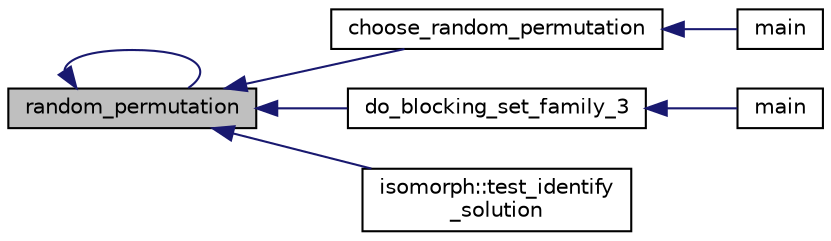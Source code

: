 digraph "random_permutation"
{
  edge [fontname="Helvetica",fontsize="10",labelfontname="Helvetica",labelfontsize="10"];
  node [fontname="Helvetica",fontsize="10",shape=record];
  rankdir="LR";
  Node3505 [label="random_permutation",height=0.2,width=0.4,color="black", fillcolor="grey75", style="filled", fontcolor="black"];
  Node3505 -> Node3506 [dir="back",color="midnightblue",fontsize="10",style="solid",fontname="Helvetica"];
  Node3506 [label="choose_random_permutation",height=0.2,width=0.4,color="black", fillcolor="white", style="filled",URL="$df/dfe/random__permutation_8_c.html#a56206e0f18434959b051001c6b4cc726"];
  Node3506 -> Node3507 [dir="back",color="midnightblue",fontsize="10",style="solid",fontname="Helvetica"];
  Node3507 [label="main",height=0.2,width=0.4,color="black", fillcolor="white", style="filled",URL="$df/dfe/random__permutation_8_c.html#a3c04138a5bfe5d72780bb7e82a18e627"];
  Node3505 -> Node3505 [dir="back",color="midnightblue",fontsize="10",style="solid",fontname="Helvetica"];
  Node3505 -> Node3508 [dir="back",color="midnightblue",fontsize="10",style="solid",fontname="Helvetica"];
  Node3508 [label="do_blocking_set_family_3",height=0.2,width=0.4,color="black", fillcolor="white", style="filled",URL="$d4/d67/geometry_8h.html#ae952cf1470f33232439be751e56a07b3"];
  Node3508 -> Node3509 [dir="back",color="midnightblue",fontsize="10",style="solid",fontname="Helvetica"];
  Node3509 [label="main",height=0.2,width=0.4,color="black", fillcolor="white", style="filled",URL="$d0/d2f/process_8_c.html#a3c04138a5bfe5d72780bb7e82a18e627"];
  Node3505 -> Node3510 [dir="back",color="midnightblue",fontsize="10",style="solid",fontname="Helvetica"];
  Node3510 [label="isomorph::test_identify\l_solution",height=0.2,width=0.4,color="black", fillcolor="white", style="filled",URL="$d3/d5f/classisomorph.html#aa2c95f309e3283179e87bbbd83bfdc7d"];
}
